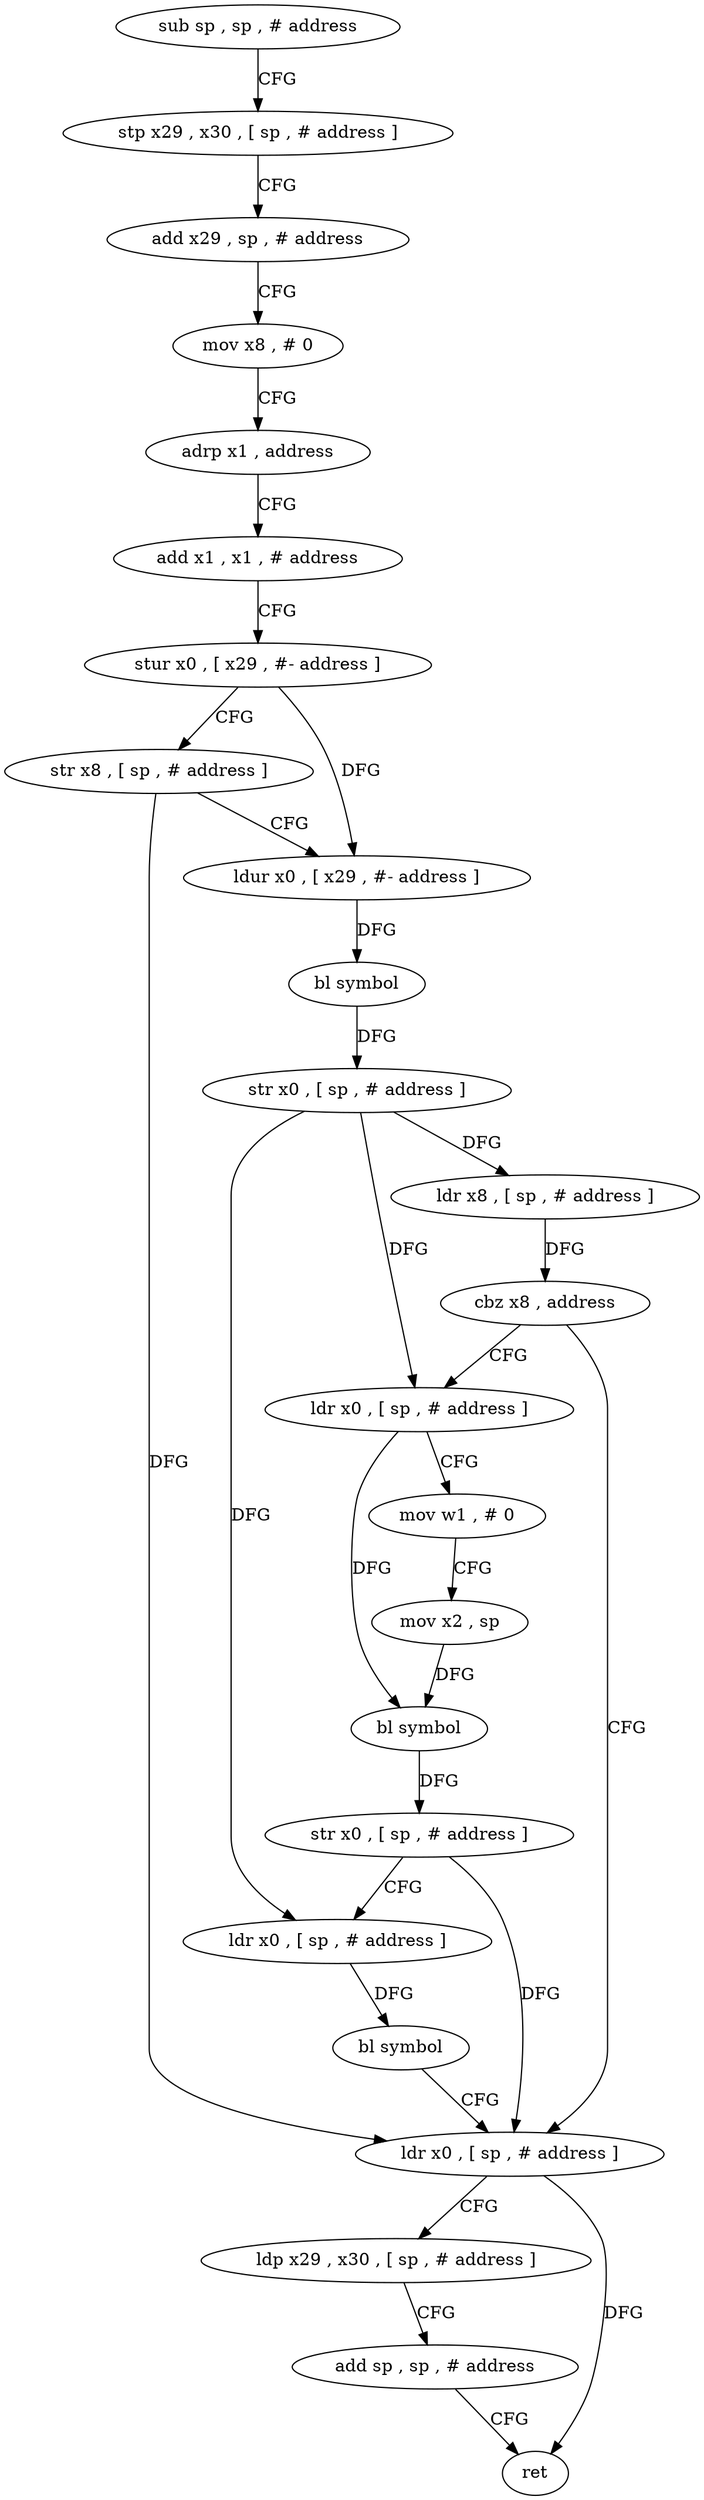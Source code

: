 digraph "func" {
"4215720" [label = "sub sp , sp , # address" ]
"4215724" [label = "stp x29 , x30 , [ sp , # address ]" ]
"4215728" [label = "add x29 , sp , # address" ]
"4215732" [label = "mov x8 , # 0" ]
"4215736" [label = "adrp x1 , address" ]
"4215740" [label = "add x1 , x1 , # address" ]
"4215744" [label = "stur x0 , [ x29 , #- address ]" ]
"4215748" [label = "str x8 , [ sp , # address ]" ]
"4215752" [label = "ldur x0 , [ x29 , #- address ]" ]
"4215756" [label = "bl symbol" ]
"4215760" [label = "str x0 , [ sp , # address ]" ]
"4215764" [label = "ldr x8 , [ sp , # address ]" ]
"4215768" [label = "cbz x8 , address" ]
"4215800" [label = "ldr x0 , [ sp , # address ]" ]
"4215772" [label = "ldr x0 , [ sp , # address ]" ]
"4215804" [label = "ldp x29 , x30 , [ sp , # address ]" ]
"4215808" [label = "add sp , sp , # address" ]
"4215812" [label = "ret" ]
"4215776" [label = "mov w1 , # 0" ]
"4215780" [label = "mov x2 , sp" ]
"4215784" [label = "bl symbol" ]
"4215788" [label = "str x0 , [ sp , # address ]" ]
"4215792" [label = "ldr x0 , [ sp , # address ]" ]
"4215796" [label = "bl symbol" ]
"4215720" -> "4215724" [ label = "CFG" ]
"4215724" -> "4215728" [ label = "CFG" ]
"4215728" -> "4215732" [ label = "CFG" ]
"4215732" -> "4215736" [ label = "CFG" ]
"4215736" -> "4215740" [ label = "CFG" ]
"4215740" -> "4215744" [ label = "CFG" ]
"4215744" -> "4215748" [ label = "CFG" ]
"4215744" -> "4215752" [ label = "DFG" ]
"4215748" -> "4215752" [ label = "CFG" ]
"4215748" -> "4215800" [ label = "DFG" ]
"4215752" -> "4215756" [ label = "DFG" ]
"4215756" -> "4215760" [ label = "DFG" ]
"4215760" -> "4215764" [ label = "DFG" ]
"4215760" -> "4215772" [ label = "DFG" ]
"4215760" -> "4215792" [ label = "DFG" ]
"4215764" -> "4215768" [ label = "DFG" ]
"4215768" -> "4215800" [ label = "CFG" ]
"4215768" -> "4215772" [ label = "CFG" ]
"4215800" -> "4215804" [ label = "CFG" ]
"4215800" -> "4215812" [ label = "DFG" ]
"4215772" -> "4215776" [ label = "CFG" ]
"4215772" -> "4215784" [ label = "DFG" ]
"4215804" -> "4215808" [ label = "CFG" ]
"4215808" -> "4215812" [ label = "CFG" ]
"4215776" -> "4215780" [ label = "CFG" ]
"4215780" -> "4215784" [ label = "DFG" ]
"4215784" -> "4215788" [ label = "DFG" ]
"4215788" -> "4215792" [ label = "CFG" ]
"4215788" -> "4215800" [ label = "DFG" ]
"4215792" -> "4215796" [ label = "DFG" ]
"4215796" -> "4215800" [ label = "CFG" ]
}
